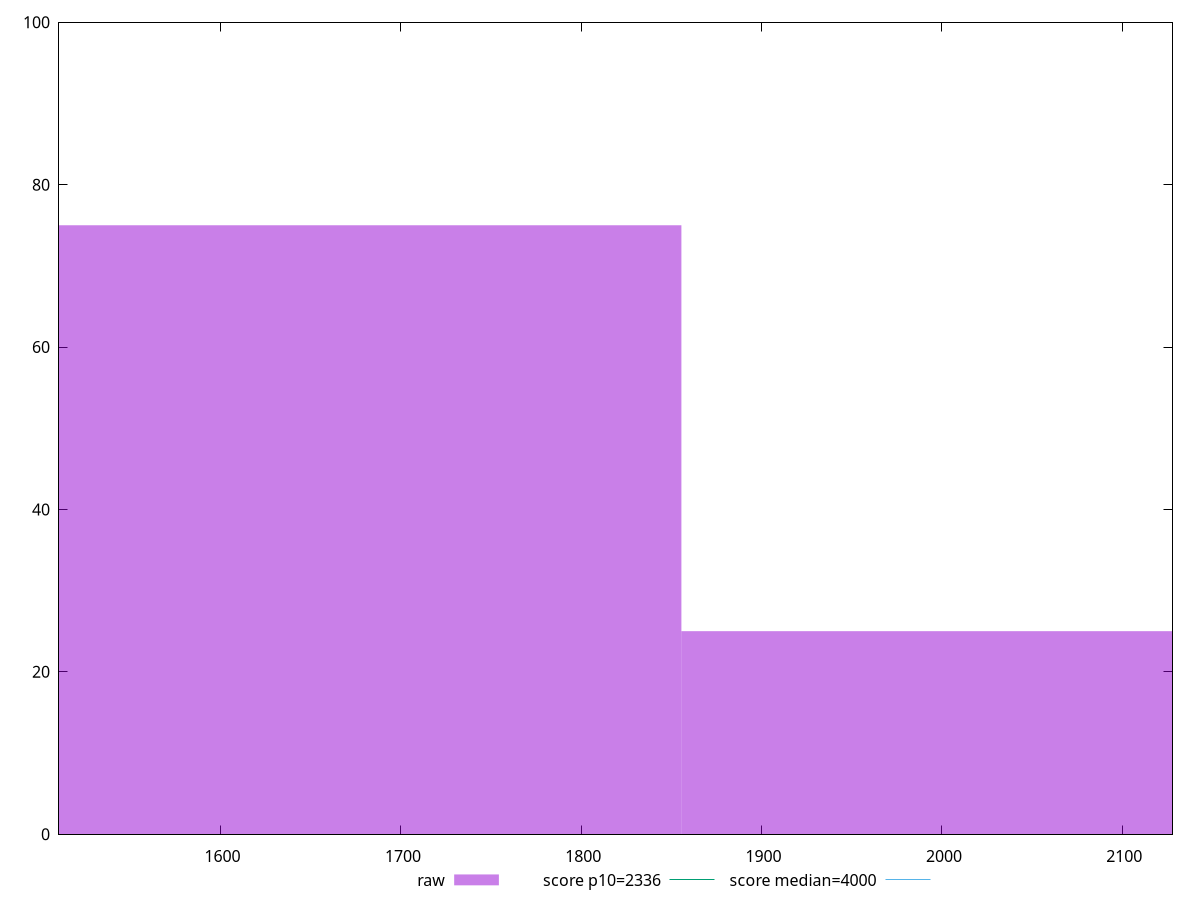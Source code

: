 reset

$raw <<EOF
1590.4692242081849 75
2120.62563227758 25
EOF

set key outside below
set boxwidth 530.156408069395
set xrange [1510.4286000000002:2127.8655]
set yrange [0:100]
set style fill transparent solid 0.5 noborder

set parametric
set terminal svg size 640, 490 enhanced background rgb 'white'
set output "report_00007_2020-12-11T15:55:29.892Z/first-meaningful-paint/samples/pages+cached+noexternal+nofonts/raw/histogram.svg"

plot $raw title "raw" with boxes, \
     2336,t title "score p10=2336", \
     4000,t title "score median=4000"

reset
